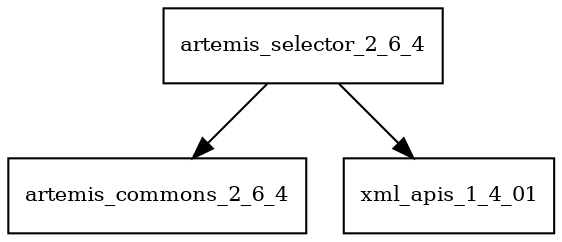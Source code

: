 digraph artemis_selector_2_6_4_dependencies {
  node [shape = box, fontsize=10.0];
  artemis_selector_2_6_4 -> artemis_commons_2_6_4;
  artemis_selector_2_6_4 -> xml_apis_1_4_01;
}
